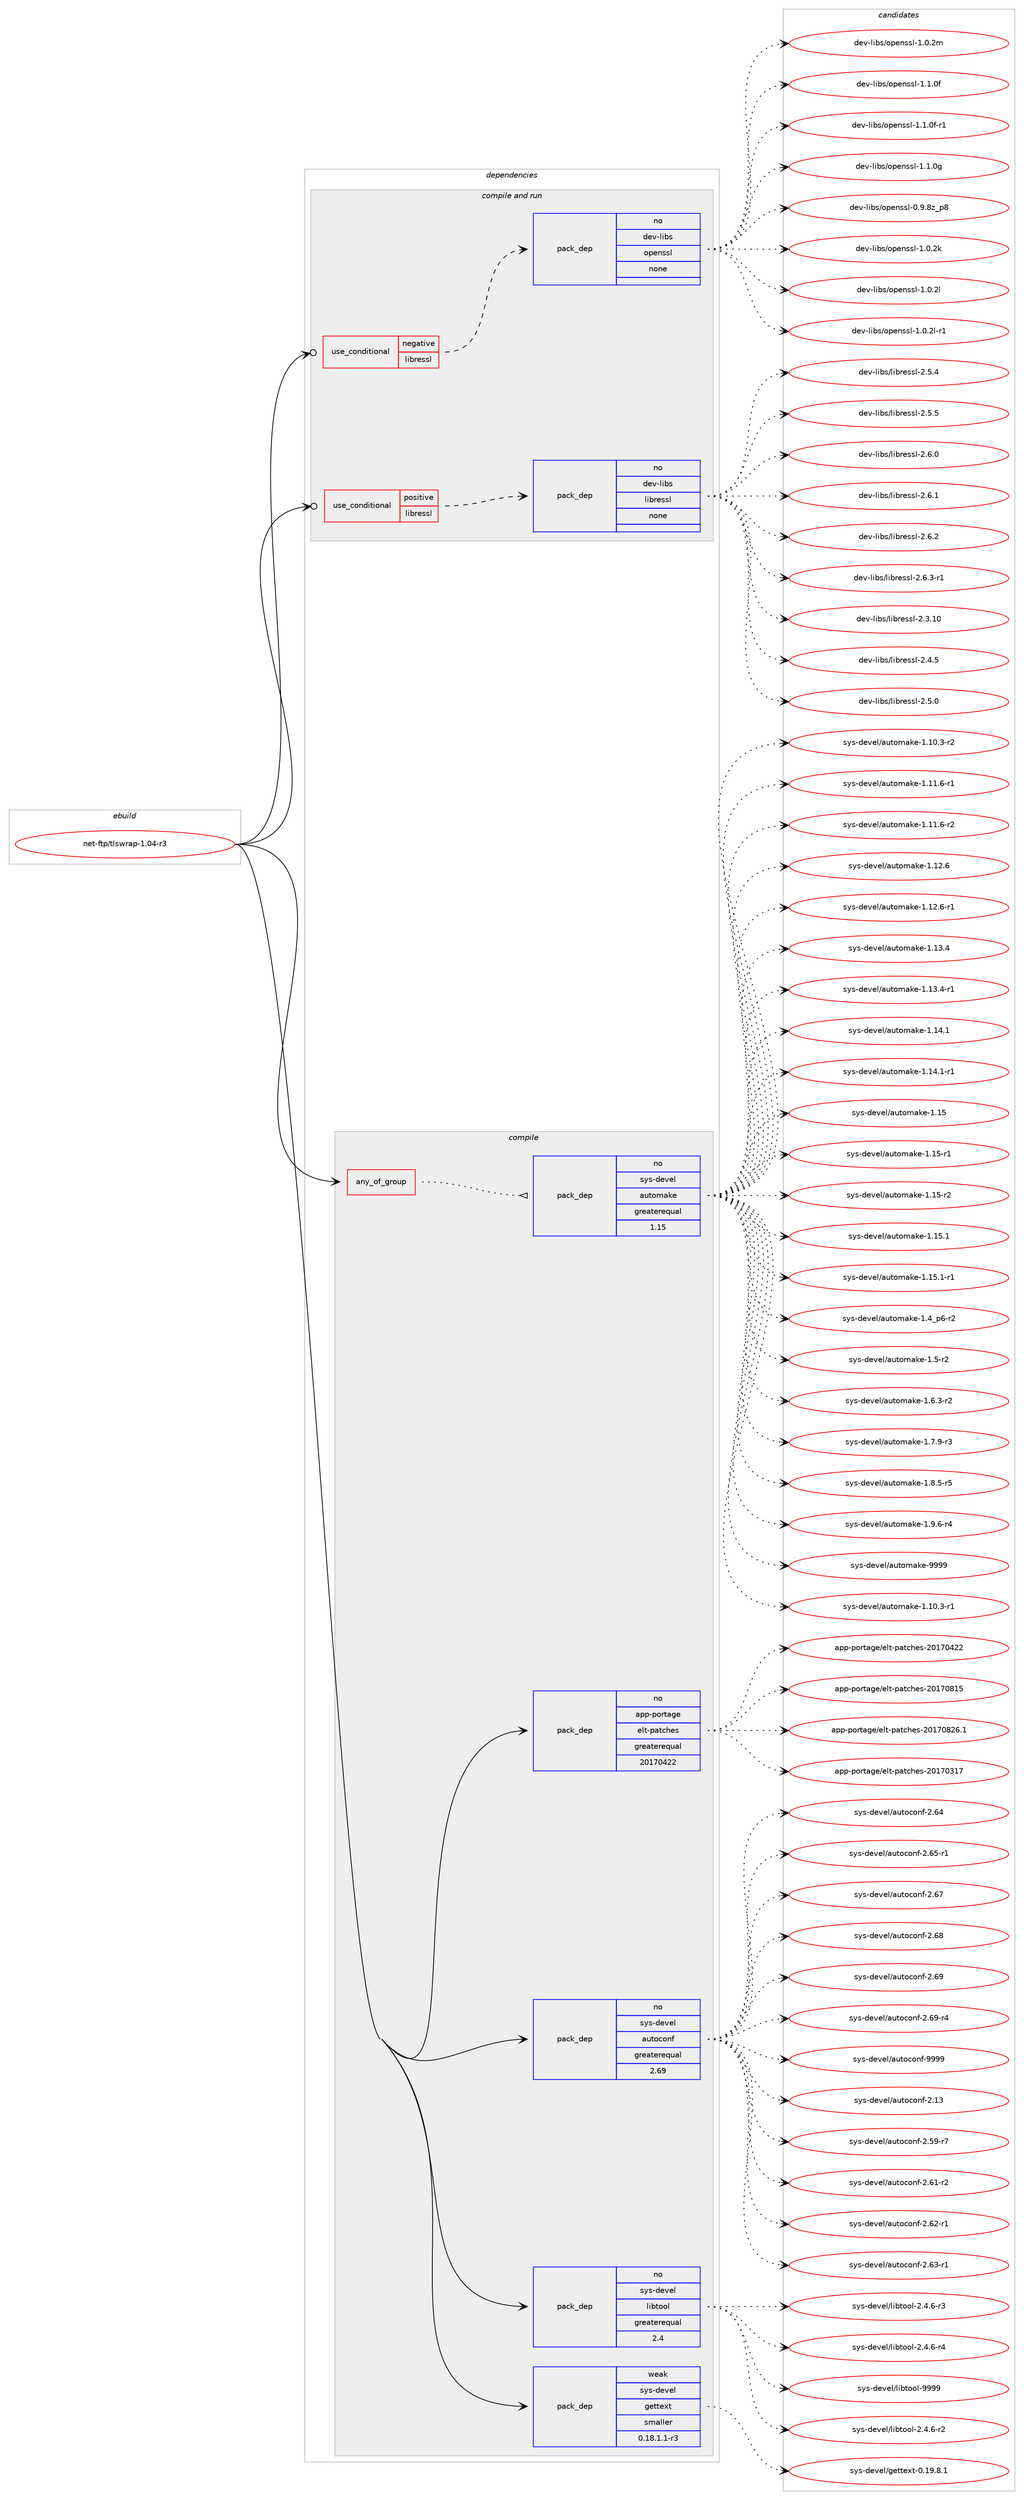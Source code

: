 digraph prolog {

# *************
# Graph options
# *************

newrank=true;
concentrate=true;
compound=true;
graph [rankdir=LR,fontname=Helvetica,fontsize=10,ranksep=1.5];#, ranksep=2.5, nodesep=0.2];
edge  [arrowhead=vee];
node  [fontname=Helvetica,fontsize=10];

# **********
# The ebuild
# **********

subgraph cluster_leftcol {
color=gray;
rank=same;
label=<<i>ebuild</i>>;
id [label="net-ftp/tlswrap-1.04-r3", color=red, width=4, href="../net-ftp/tlswrap-1.04-r3.svg"];
}

# ****************
# The dependencies
# ****************

subgraph cluster_midcol {
color=gray;
label=<<i>dependencies</i>>;
subgraph cluster_compile {
fillcolor="#eeeeee";
style=filled;
label=<<i>compile</i>>;
subgraph any6634 {
dependency411355 [label=<<TABLE BORDER="0" CELLBORDER="1" CELLSPACING="0" CELLPADDING="4"><TR><TD CELLPADDING="10">any_of_group</TD></TR></TABLE>>, shape=none, color=red];subgraph pack302749 {
dependency411356 [label=<<TABLE BORDER="0" CELLBORDER="1" CELLSPACING="0" CELLPADDING="4" WIDTH="220"><TR><TD ROWSPAN="6" CELLPADDING="30">pack_dep</TD></TR><TR><TD WIDTH="110">no</TD></TR><TR><TD>sys-devel</TD></TR><TR><TD>automake</TD></TR><TR><TD>greaterequal</TD></TR><TR><TD>1.15</TD></TR></TABLE>>, shape=none, color=blue];
}
dependency411355:e -> dependency411356:w [weight=20,style="dotted",arrowhead="oinv"];
}
id:e -> dependency411355:w [weight=20,style="solid",arrowhead="vee"];
subgraph pack302750 {
dependency411357 [label=<<TABLE BORDER="0" CELLBORDER="1" CELLSPACING="0" CELLPADDING="4" WIDTH="220"><TR><TD ROWSPAN="6" CELLPADDING="30">pack_dep</TD></TR><TR><TD WIDTH="110">no</TD></TR><TR><TD>app-portage</TD></TR><TR><TD>elt-patches</TD></TR><TR><TD>greaterequal</TD></TR><TR><TD>20170422</TD></TR></TABLE>>, shape=none, color=blue];
}
id:e -> dependency411357:w [weight=20,style="solid",arrowhead="vee"];
subgraph pack302751 {
dependency411358 [label=<<TABLE BORDER="0" CELLBORDER="1" CELLSPACING="0" CELLPADDING="4" WIDTH="220"><TR><TD ROWSPAN="6" CELLPADDING="30">pack_dep</TD></TR><TR><TD WIDTH="110">no</TD></TR><TR><TD>sys-devel</TD></TR><TR><TD>autoconf</TD></TR><TR><TD>greaterequal</TD></TR><TR><TD>2.69</TD></TR></TABLE>>, shape=none, color=blue];
}
id:e -> dependency411358:w [weight=20,style="solid",arrowhead="vee"];
subgraph pack302752 {
dependency411359 [label=<<TABLE BORDER="0" CELLBORDER="1" CELLSPACING="0" CELLPADDING="4" WIDTH="220"><TR><TD ROWSPAN="6" CELLPADDING="30">pack_dep</TD></TR><TR><TD WIDTH="110">no</TD></TR><TR><TD>sys-devel</TD></TR><TR><TD>libtool</TD></TR><TR><TD>greaterequal</TD></TR><TR><TD>2.4</TD></TR></TABLE>>, shape=none, color=blue];
}
id:e -> dependency411359:w [weight=20,style="solid",arrowhead="vee"];
subgraph pack302753 {
dependency411360 [label=<<TABLE BORDER="0" CELLBORDER="1" CELLSPACING="0" CELLPADDING="4" WIDTH="220"><TR><TD ROWSPAN="6" CELLPADDING="30">pack_dep</TD></TR><TR><TD WIDTH="110">weak</TD></TR><TR><TD>sys-devel</TD></TR><TR><TD>gettext</TD></TR><TR><TD>smaller</TD></TR><TR><TD>0.18.1.1-r3</TD></TR></TABLE>>, shape=none, color=blue];
}
id:e -> dependency411360:w [weight=20,style="solid",arrowhead="vee"];
}
subgraph cluster_compileandrun {
fillcolor="#eeeeee";
style=filled;
label=<<i>compile and run</i>>;
subgraph cond101784 {
dependency411361 [label=<<TABLE BORDER="0" CELLBORDER="1" CELLSPACING="0" CELLPADDING="4"><TR><TD ROWSPAN="3" CELLPADDING="10">use_conditional</TD></TR><TR><TD>negative</TD></TR><TR><TD>libressl</TD></TR></TABLE>>, shape=none, color=red];
subgraph pack302754 {
dependency411362 [label=<<TABLE BORDER="0" CELLBORDER="1" CELLSPACING="0" CELLPADDING="4" WIDTH="220"><TR><TD ROWSPAN="6" CELLPADDING="30">pack_dep</TD></TR><TR><TD WIDTH="110">no</TD></TR><TR><TD>dev-libs</TD></TR><TR><TD>openssl</TD></TR><TR><TD>none</TD></TR><TR><TD></TD></TR></TABLE>>, shape=none, color=blue];
}
dependency411361:e -> dependency411362:w [weight=20,style="dashed",arrowhead="vee"];
}
id:e -> dependency411361:w [weight=20,style="solid",arrowhead="odotvee"];
subgraph cond101785 {
dependency411363 [label=<<TABLE BORDER="0" CELLBORDER="1" CELLSPACING="0" CELLPADDING="4"><TR><TD ROWSPAN="3" CELLPADDING="10">use_conditional</TD></TR><TR><TD>positive</TD></TR><TR><TD>libressl</TD></TR></TABLE>>, shape=none, color=red];
subgraph pack302755 {
dependency411364 [label=<<TABLE BORDER="0" CELLBORDER="1" CELLSPACING="0" CELLPADDING="4" WIDTH="220"><TR><TD ROWSPAN="6" CELLPADDING="30">pack_dep</TD></TR><TR><TD WIDTH="110">no</TD></TR><TR><TD>dev-libs</TD></TR><TR><TD>libressl</TD></TR><TR><TD>none</TD></TR><TR><TD></TD></TR></TABLE>>, shape=none, color=blue];
}
dependency411363:e -> dependency411364:w [weight=20,style="dashed",arrowhead="vee"];
}
id:e -> dependency411363:w [weight=20,style="solid",arrowhead="odotvee"];
}
subgraph cluster_run {
fillcolor="#eeeeee";
style=filled;
label=<<i>run</i>>;
}
}

# **************
# The candidates
# **************

subgraph cluster_choices {
rank=same;
color=gray;
label=<<i>candidates</i>>;

subgraph choice302749 {
color=black;
nodesep=1;
choice11512111545100101118101108479711711611110997107101454946494846514511449 [label="sys-devel/automake-1.10.3-r1", color=red, width=4,href="../sys-devel/automake-1.10.3-r1.svg"];
choice11512111545100101118101108479711711611110997107101454946494846514511450 [label="sys-devel/automake-1.10.3-r2", color=red, width=4,href="../sys-devel/automake-1.10.3-r2.svg"];
choice11512111545100101118101108479711711611110997107101454946494946544511449 [label="sys-devel/automake-1.11.6-r1", color=red, width=4,href="../sys-devel/automake-1.11.6-r1.svg"];
choice11512111545100101118101108479711711611110997107101454946494946544511450 [label="sys-devel/automake-1.11.6-r2", color=red, width=4,href="../sys-devel/automake-1.11.6-r2.svg"];
choice1151211154510010111810110847971171161111099710710145494649504654 [label="sys-devel/automake-1.12.6", color=red, width=4,href="../sys-devel/automake-1.12.6.svg"];
choice11512111545100101118101108479711711611110997107101454946495046544511449 [label="sys-devel/automake-1.12.6-r1", color=red, width=4,href="../sys-devel/automake-1.12.6-r1.svg"];
choice1151211154510010111810110847971171161111099710710145494649514652 [label="sys-devel/automake-1.13.4", color=red, width=4,href="../sys-devel/automake-1.13.4.svg"];
choice11512111545100101118101108479711711611110997107101454946495146524511449 [label="sys-devel/automake-1.13.4-r1", color=red, width=4,href="../sys-devel/automake-1.13.4-r1.svg"];
choice1151211154510010111810110847971171161111099710710145494649524649 [label="sys-devel/automake-1.14.1", color=red, width=4,href="../sys-devel/automake-1.14.1.svg"];
choice11512111545100101118101108479711711611110997107101454946495246494511449 [label="sys-devel/automake-1.14.1-r1", color=red, width=4,href="../sys-devel/automake-1.14.1-r1.svg"];
choice115121115451001011181011084797117116111109971071014549464953 [label="sys-devel/automake-1.15", color=red, width=4,href="../sys-devel/automake-1.15.svg"];
choice1151211154510010111810110847971171161111099710710145494649534511449 [label="sys-devel/automake-1.15-r1", color=red, width=4,href="../sys-devel/automake-1.15-r1.svg"];
choice1151211154510010111810110847971171161111099710710145494649534511450 [label="sys-devel/automake-1.15-r2", color=red, width=4,href="../sys-devel/automake-1.15-r2.svg"];
choice1151211154510010111810110847971171161111099710710145494649534649 [label="sys-devel/automake-1.15.1", color=red, width=4,href="../sys-devel/automake-1.15.1.svg"];
choice11512111545100101118101108479711711611110997107101454946495346494511449 [label="sys-devel/automake-1.15.1-r1", color=red, width=4,href="../sys-devel/automake-1.15.1-r1.svg"];
choice115121115451001011181011084797117116111109971071014549465295112544511450 [label="sys-devel/automake-1.4_p6-r2", color=red, width=4,href="../sys-devel/automake-1.4_p6-r2.svg"];
choice11512111545100101118101108479711711611110997107101454946534511450 [label="sys-devel/automake-1.5-r2", color=red, width=4,href="../sys-devel/automake-1.5-r2.svg"];
choice115121115451001011181011084797117116111109971071014549465446514511450 [label="sys-devel/automake-1.6.3-r2", color=red, width=4,href="../sys-devel/automake-1.6.3-r2.svg"];
choice115121115451001011181011084797117116111109971071014549465546574511451 [label="sys-devel/automake-1.7.9-r3", color=red, width=4,href="../sys-devel/automake-1.7.9-r3.svg"];
choice115121115451001011181011084797117116111109971071014549465646534511453 [label="sys-devel/automake-1.8.5-r5", color=red, width=4,href="../sys-devel/automake-1.8.5-r5.svg"];
choice115121115451001011181011084797117116111109971071014549465746544511452 [label="sys-devel/automake-1.9.6-r4", color=red, width=4,href="../sys-devel/automake-1.9.6-r4.svg"];
choice115121115451001011181011084797117116111109971071014557575757 [label="sys-devel/automake-9999", color=red, width=4,href="../sys-devel/automake-9999.svg"];
dependency411356:e -> choice11512111545100101118101108479711711611110997107101454946494846514511449:w [style=dotted,weight="100"];
dependency411356:e -> choice11512111545100101118101108479711711611110997107101454946494846514511450:w [style=dotted,weight="100"];
dependency411356:e -> choice11512111545100101118101108479711711611110997107101454946494946544511449:w [style=dotted,weight="100"];
dependency411356:e -> choice11512111545100101118101108479711711611110997107101454946494946544511450:w [style=dotted,weight="100"];
dependency411356:e -> choice1151211154510010111810110847971171161111099710710145494649504654:w [style=dotted,weight="100"];
dependency411356:e -> choice11512111545100101118101108479711711611110997107101454946495046544511449:w [style=dotted,weight="100"];
dependency411356:e -> choice1151211154510010111810110847971171161111099710710145494649514652:w [style=dotted,weight="100"];
dependency411356:e -> choice11512111545100101118101108479711711611110997107101454946495146524511449:w [style=dotted,weight="100"];
dependency411356:e -> choice1151211154510010111810110847971171161111099710710145494649524649:w [style=dotted,weight="100"];
dependency411356:e -> choice11512111545100101118101108479711711611110997107101454946495246494511449:w [style=dotted,weight="100"];
dependency411356:e -> choice115121115451001011181011084797117116111109971071014549464953:w [style=dotted,weight="100"];
dependency411356:e -> choice1151211154510010111810110847971171161111099710710145494649534511449:w [style=dotted,weight="100"];
dependency411356:e -> choice1151211154510010111810110847971171161111099710710145494649534511450:w [style=dotted,weight="100"];
dependency411356:e -> choice1151211154510010111810110847971171161111099710710145494649534649:w [style=dotted,weight="100"];
dependency411356:e -> choice11512111545100101118101108479711711611110997107101454946495346494511449:w [style=dotted,weight="100"];
dependency411356:e -> choice115121115451001011181011084797117116111109971071014549465295112544511450:w [style=dotted,weight="100"];
dependency411356:e -> choice11512111545100101118101108479711711611110997107101454946534511450:w [style=dotted,weight="100"];
dependency411356:e -> choice115121115451001011181011084797117116111109971071014549465446514511450:w [style=dotted,weight="100"];
dependency411356:e -> choice115121115451001011181011084797117116111109971071014549465546574511451:w [style=dotted,weight="100"];
dependency411356:e -> choice115121115451001011181011084797117116111109971071014549465646534511453:w [style=dotted,weight="100"];
dependency411356:e -> choice115121115451001011181011084797117116111109971071014549465746544511452:w [style=dotted,weight="100"];
dependency411356:e -> choice115121115451001011181011084797117116111109971071014557575757:w [style=dotted,weight="100"];
}
subgraph choice302750 {
color=black;
nodesep=1;
choice97112112451121111141169710310147101108116451129711699104101115455048495548514955 [label="app-portage/elt-patches-20170317", color=red, width=4,href="../app-portage/elt-patches-20170317.svg"];
choice97112112451121111141169710310147101108116451129711699104101115455048495548525050 [label="app-portage/elt-patches-20170422", color=red, width=4,href="../app-portage/elt-patches-20170422.svg"];
choice97112112451121111141169710310147101108116451129711699104101115455048495548564953 [label="app-portage/elt-patches-20170815", color=red, width=4,href="../app-portage/elt-patches-20170815.svg"];
choice971121124511211111411697103101471011081164511297116991041011154550484955485650544649 [label="app-portage/elt-patches-20170826.1", color=red, width=4,href="../app-portage/elt-patches-20170826.1.svg"];
dependency411357:e -> choice97112112451121111141169710310147101108116451129711699104101115455048495548514955:w [style=dotted,weight="100"];
dependency411357:e -> choice97112112451121111141169710310147101108116451129711699104101115455048495548525050:w [style=dotted,weight="100"];
dependency411357:e -> choice97112112451121111141169710310147101108116451129711699104101115455048495548564953:w [style=dotted,weight="100"];
dependency411357:e -> choice971121124511211111411697103101471011081164511297116991041011154550484955485650544649:w [style=dotted,weight="100"];
}
subgraph choice302751 {
color=black;
nodesep=1;
choice115121115451001011181011084797117116111991111101024550464951 [label="sys-devel/autoconf-2.13", color=red, width=4,href="../sys-devel/autoconf-2.13.svg"];
choice1151211154510010111810110847971171161119911111010245504653574511455 [label="sys-devel/autoconf-2.59-r7", color=red, width=4,href="../sys-devel/autoconf-2.59-r7.svg"];
choice1151211154510010111810110847971171161119911111010245504654494511450 [label="sys-devel/autoconf-2.61-r2", color=red, width=4,href="../sys-devel/autoconf-2.61-r2.svg"];
choice1151211154510010111810110847971171161119911111010245504654504511449 [label="sys-devel/autoconf-2.62-r1", color=red, width=4,href="../sys-devel/autoconf-2.62-r1.svg"];
choice1151211154510010111810110847971171161119911111010245504654514511449 [label="sys-devel/autoconf-2.63-r1", color=red, width=4,href="../sys-devel/autoconf-2.63-r1.svg"];
choice115121115451001011181011084797117116111991111101024550465452 [label="sys-devel/autoconf-2.64", color=red, width=4,href="../sys-devel/autoconf-2.64.svg"];
choice1151211154510010111810110847971171161119911111010245504654534511449 [label="sys-devel/autoconf-2.65-r1", color=red, width=4,href="../sys-devel/autoconf-2.65-r1.svg"];
choice115121115451001011181011084797117116111991111101024550465455 [label="sys-devel/autoconf-2.67", color=red, width=4,href="../sys-devel/autoconf-2.67.svg"];
choice115121115451001011181011084797117116111991111101024550465456 [label="sys-devel/autoconf-2.68", color=red, width=4,href="../sys-devel/autoconf-2.68.svg"];
choice115121115451001011181011084797117116111991111101024550465457 [label="sys-devel/autoconf-2.69", color=red, width=4,href="../sys-devel/autoconf-2.69.svg"];
choice1151211154510010111810110847971171161119911111010245504654574511452 [label="sys-devel/autoconf-2.69-r4", color=red, width=4,href="../sys-devel/autoconf-2.69-r4.svg"];
choice115121115451001011181011084797117116111991111101024557575757 [label="sys-devel/autoconf-9999", color=red, width=4,href="../sys-devel/autoconf-9999.svg"];
dependency411358:e -> choice115121115451001011181011084797117116111991111101024550464951:w [style=dotted,weight="100"];
dependency411358:e -> choice1151211154510010111810110847971171161119911111010245504653574511455:w [style=dotted,weight="100"];
dependency411358:e -> choice1151211154510010111810110847971171161119911111010245504654494511450:w [style=dotted,weight="100"];
dependency411358:e -> choice1151211154510010111810110847971171161119911111010245504654504511449:w [style=dotted,weight="100"];
dependency411358:e -> choice1151211154510010111810110847971171161119911111010245504654514511449:w [style=dotted,weight="100"];
dependency411358:e -> choice115121115451001011181011084797117116111991111101024550465452:w [style=dotted,weight="100"];
dependency411358:e -> choice1151211154510010111810110847971171161119911111010245504654534511449:w [style=dotted,weight="100"];
dependency411358:e -> choice115121115451001011181011084797117116111991111101024550465455:w [style=dotted,weight="100"];
dependency411358:e -> choice115121115451001011181011084797117116111991111101024550465456:w [style=dotted,weight="100"];
dependency411358:e -> choice115121115451001011181011084797117116111991111101024550465457:w [style=dotted,weight="100"];
dependency411358:e -> choice1151211154510010111810110847971171161119911111010245504654574511452:w [style=dotted,weight="100"];
dependency411358:e -> choice115121115451001011181011084797117116111991111101024557575757:w [style=dotted,weight="100"];
}
subgraph choice302752 {
color=black;
nodesep=1;
choice1151211154510010111810110847108105981161111111084550465246544511450 [label="sys-devel/libtool-2.4.6-r2", color=red, width=4,href="../sys-devel/libtool-2.4.6-r2.svg"];
choice1151211154510010111810110847108105981161111111084550465246544511451 [label="sys-devel/libtool-2.4.6-r3", color=red, width=4,href="../sys-devel/libtool-2.4.6-r3.svg"];
choice1151211154510010111810110847108105981161111111084550465246544511452 [label="sys-devel/libtool-2.4.6-r4", color=red, width=4,href="../sys-devel/libtool-2.4.6-r4.svg"];
choice1151211154510010111810110847108105981161111111084557575757 [label="sys-devel/libtool-9999", color=red, width=4,href="../sys-devel/libtool-9999.svg"];
dependency411359:e -> choice1151211154510010111810110847108105981161111111084550465246544511450:w [style=dotted,weight="100"];
dependency411359:e -> choice1151211154510010111810110847108105981161111111084550465246544511451:w [style=dotted,weight="100"];
dependency411359:e -> choice1151211154510010111810110847108105981161111111084550465246544511452:w [style=dotted,weight="100"];
dependency411359:e -> choice1151211154510010111810110847108105981161111111084557575757:w [style=dotted,weight="100"];
}
subgraph choice302753 {
color=black;
nodesep=1;
choice1151211154510010111810110847103101116116101120116454846495746564649 [label="sys-devel/gettext-0.19.8.1", color=red, width=4,href="../sys-devel/gettext-0.19.8.1.svg"];
dependency411360:e -> choice1151211154510010111810110847103101116116101120116454846495746564649:w [style=dotted,weight="100"];
}
subgraph choice302754 {
color=black;
nodesep=1;
choice1001011184510810598115471111121011101151151084548465746561229511256 [label="dev-libs/openssl-0.9.8z_p8", color=red, width=4,href="../dev-libs/openssl-0.9.8z_p8.svg"];
choice100101118451081059811547111112101110115115108454946484650107 [label="dev-libs/openssl-1.0.2k", color=red, width=4,href="../dev-libs/openssl-1.0.2k.svg"];
choice100101118451081059811547111112101110115115108454946484650108 [label="dev-libs/openssl-1.0.2l", color=red, width=4,href="../dev-libs/openssl-1.0.2l.svg"];
choice1001011184510810598115471111121011101151151084549464846501084511449 [label="dev-libs/openssl-1.0.2l-r1", color=red, width=4,href="../dev-libs/openssl-1.0.2l-r1.svg"];
choice100101118451081059811547111112101110115115108454946484650109 [label="dev-libs/openssl-1.0.2m", color=red, width=4,href="../dev-libs/openssl-1.0.2m.svg"];
choice100101118451081059811547111112101110115115108454946494648102 [label="dev-libs/openssl-1.1.0f", color=red, width=4,href="../dev-libs/openssl-1.1.0f.svg"];
choice1001011184510810598115471111121011101151151084549464946481024511449 [label="dev-libs/openssl-1.1.0f-r1", color=red, width=4,href="../dev-libs/openssl-1.1.0f-r1.svg"];
choice100101118451081059811547111112101110115115108454946494648103 [label="dev-libs/openssl-1.1.0g", color=red, width=4,href="../dev-libs/openssl-1.1.0g.svg"];
dependency411362:e -> choice1001011184510810598115471111121011101151151084548465746561229511256:w [style=dotted,weight="100"];
dependency411362:e -> choice100101118451081059811547111112101110115115108454946484650107:w [style=dotted,weight="100"];
dependency411362:e -> choice100101118451081059811547111112101110115115108454946484650108:w [style=dotted,weight="100"];
dependency411362:e -> choice1001011184510810598115471111121011101151151084549464846501084511449:w [style=dotted,weight="100"];
dependency411362:e -> choice100101118451081059811547111112101110115115108454946484650109:w [style=dotted,weight="100"];
dependency411362:e -> choice100101118451081059811547111112101110115115108454946494648102:w [style=dotted,weight="100"];
dependency411362:e -> choice1001011184510810598115471111121011101151151084549464946481024511449:w [style=dotted,weight="100"];
dependency411362:e -> choice100101118451081059811547111112101110115115108454946494648103:w [style=dotted,weight="100"];
}
subgraph choice302755 {
color=black;
nodesep=1;
choice1001011184510810598115471081059811410111511510845504651464948 [label="dev-libs/libressl-2.3.10", color=red, width=4,href="../dev-libs/libressl-2.3.10.svg"];
choice10010111845108105981154710810598114101115115108455046524653 [label="dev-libs/libressl-2.4.5", color=red, width=4,href="../dev-libs/libressl-2.4.5.svg"];
choice10010111845108105981154710810598114101115115108455046534648 [label="dev-libs/libressl-2.5.0", color=red, width=4,href="../dev-libs/libressl-2.5.0.svg"];
choice10010111845108105981154710810598114101115115108455046534652 [label="dev-libs/libressl-2.5.4", color=red, width=4,href="../dev-libs/libressl-2.5.4.svg"];
choice10010111845108105981154710810598114101115115108455046534653 [label="dev-libs/libressl-2.5.5", color=red, width=4,href="../dev-libs/libressl-2.5.5.svg"];
choice10010111845108105981154710810598114101115115108455046544648 [label="dev-libs/libressl-2.6.0", color=red, width=4,href="../dev-libs/libressl-2.6.0.svg"];
choice10010111845108105981154710810598114101115115108455046544649 [label="dev-libs/libressl-2.6.1", color=red, width=4,href="../dev-libs/libressl-2.6.1.svg"];
choice10010111845108105981154710810598114101115115108455046544650 [label="dev-libs/libressl-2.6.2", color=red, width=4,href="../dev-libs/libressl-2.6.2.svg"];
choice100101118451081059811547108105981141011151151084550465446514511449 [label="dev-libs/libressl-2.6.3-r1", color=red, width=4,href="../dev-libs/libressl-2.6.3-r1.svg"];
dependency411364:e -> choice1001011184510810598115471081059811410111511510845504651464948:w [style=dotted,weight="100"];
dependency411364:e -> choice10010111845108105981154710810598114101115115108455046524653:w [style=dotted,weight="100"];
dependency411364:e -> choice10010111845108105981154710810598114101115115108455046534648:w [style=dotted,weight="100"];
dependency411364:e -> choice10010111845108105981154710810598114101115115108455046534652:w [style=dotted,weight="100"];
dependency411364:e -> choice10010111845108105981154710810598114101115115108455046534653:w [style=dotted,weight="100"];
dependency411364:e -> choice10010111845108105981154710810598114101115115108455046544648:w [style=dotted,weight="100"];
dependency411364:e -> choice10010111845108105981154710810598114101115115108455046544649:w [style=dotted,weight="100"];
dependency411364:e -> choice10010111845108105981154710810598114101115115108455046544650:w [style=dotted,weight="100"];
dependency411364:e -> choice100101118451081059811547108105981141011151151084550465446514511449:w [style=dotted,weight="100"];
}
}

}
